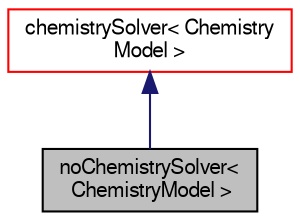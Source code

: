 digraph "noChemistrySolver&lt; ChemistryModel &gt;"
{
  bgcolor="transparent";
  edge [fontname="FreeSans",fontsize="10",labelfontname="FreeSans",labelfontsize="10"];
  node [fontname="FreeSans",fontsize="10",shape=record];
  Node0 [label="noChemistrySolver\<\l ChemistryModel \>",height=0.2,width=0.4,color="black", fillcolor="grey75", style="filled", fontcolor="black"];
  Node1 -> Node0 [dir="back",color="midnightblue",fontsize="10",style="solid",fontname="FreeSans"];
  Node1 [label="chemistrySolver\< Chemistry\lModel \>",height=0.2,width=0.4,color="red",URL="$a29806.html",tooltip="An abstract base class for solving chemistry. "];
}
